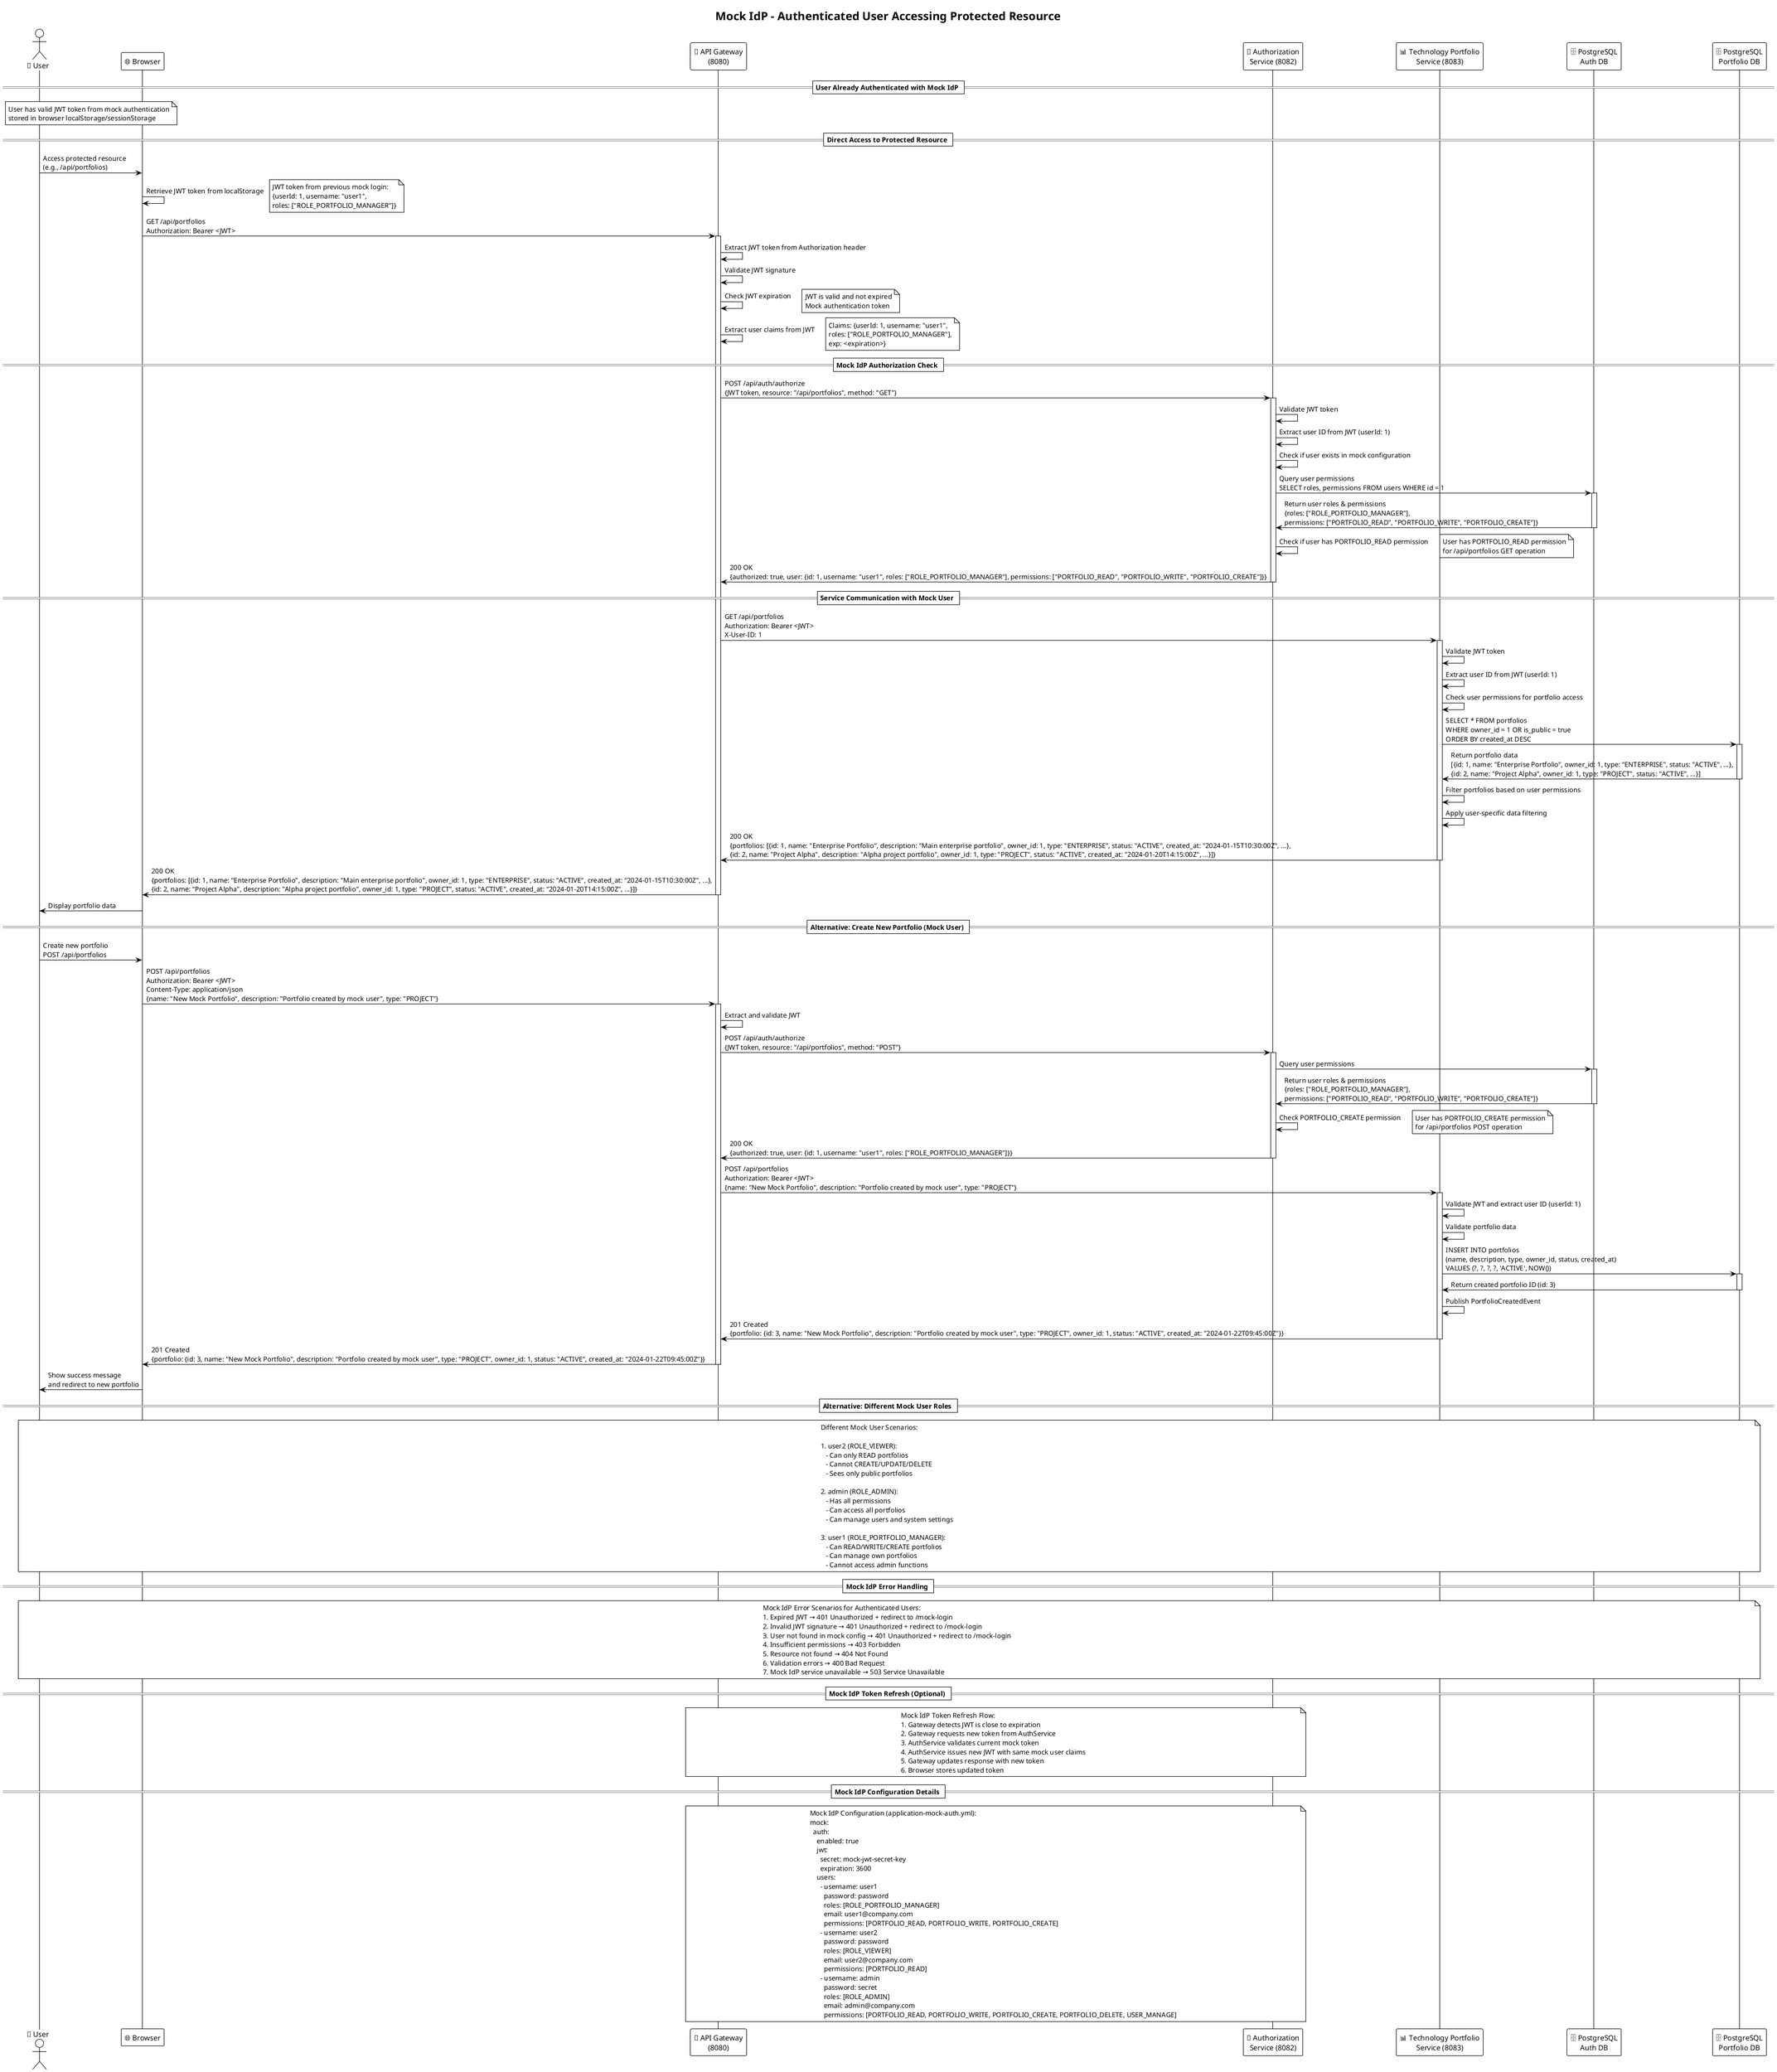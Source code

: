 @startuml Mock IdP - Authenticated User Flow
!theme plain
title Mock IdP - Authenticated User Accessing Protected Resource

actor User as "👤 User"
participant "🌐 Browser" as Browser
participant "🚪 API Gateway\n(8080)" as Gateway
participant "🔐 Authorization\nService (8082)" as AuthService
participant "📊 Technology Portfolio\nService (8083)" as PortfolioService
participant "🗄️ PostgreSQL\nAuth DB" as AuthDB
participant "🗄️ PostgreSQL\nPortfolio DB" as PortfolioDB

== User Already Authenticated with Mock IdP ==
note over User, Browser: User has valid JWT token from mock authentication\nstored in browser localStorage/sessionStorage

== Direct Access to Protected Resource ==
User -> Browser: Access protected resource\n(e.g., /api/portfolios)
Browser -> Browser: Retrieve JWT token from localStorage
note right: JWT token from previous mock login:\n{userId: 1, username: "user1",\nroles: ["ROLE_PORTFOLIO_MANAGER"]}

Browser -> Gateway: GET /api/portfolios\nAuthorization: Bearer <JWT>
activate Gateway

Gateway -> Gateway: Extract JWT token from Authorization header
Gateway -> Gateway: Validate JWT signature
Gateway -> Gateway: Check JWT expiration
note right: JWT is valid and not expired\nMock authentication token

Gateway -> Gateway: Extract user claims from JWT
note right: Claims: {userId: 1, username: "user1",\nroles: ["ROLE_PORTFOLIO_MANAGER"],\nexp: <expiration>}

== Mock IdP Authorization Check ==
Gateway -> AuthService: POST /api/auth/authorize\n{JWT token, resource: "/api/portfolios", method: "GET"}
activate AuthService

AuthService -> AuthService: Validate JWT token
AuthService -> AuthService: Extract user ID from JWT (userId: 1)
AuthService -> AuthService: Check if user exists in mock configuration

AuthService -> AuthDB: Query user permissions\nSELECT roles, permissions FROM users WHERE id = 1
activate AuthDB
AuthDB -> AuthService: Return user roles & permissions\n{roles: ["ROLE_PORTFOLIO_MANAGER"],\npermissions: ["PORTFOLIO_READ", "PORTFOLIO_WRITE", "PORTFOLIO_CREATE"]}
deactivate AuthDB

AuthService -> AuthService: Check if user has PORTFOLIO_READ permission
note right: User has PORTFOLIO_READ permission\nfor /api/portfolios GET operation

AuthService -> Gateway: 200 OK\n{authorized: true, user: {id: 1, username: "user1", roles: ["ROLE_PORTFOLIO_MANAGER"], permissions: ["PORTFOLIO_READ", "PORTFOLIO_WRITE", "PORTFOLIO_CREATE"]}}
deactivate AuthService

== Service Communication with Mock User ==
Gateway -> PortfolioService: GET /api/portfolios\nAuthorization: Bearer <JWT>\nX-User-ID: 1
activate PortfolioService

PortfolioService -> PortfolioService: Validate JWT token
PortfolioService -> PortfolioService: Extract user ID from JWT (userId: 1)
PortfolioService -> PortfolioService: Check user permissions for portfolio access

PortfolioService -> PortfolioDB: SELECT * FROM portfolios\nWHERE owner_id = 1 OR is_public = true\nORDER BY created_at DESC
activate PortfolioDB
PortfolioDB -> PortfolioService: Return portfolio data\n[{id: 1, name: "Enterprise Portfolio", owner_id: 1, type: "ENTERPRISE", status: "ACTIVE", ...},\n{id: 2, name: "Project Alpha", owner_id: 1, type: "PROJECT", status: "ACTIVE", ...}]
deactivate PortfolioDB

PortfolioService -> PortfolioService: Filter portfolios based on user permissions
PortfolioService -> PortfolioService: Apply user-specific data filtering
PortfolioService -> Gateway: 200 OK\n{portfolios: [{id: 1, name: "Enterprise Portfolio", description: "Main enterprise portfolio", owner_id: 1, type: "ENTERPRISE", status: "ACTIVE", created_at: "2024-01-15T10:30:00Z", ...},\n{id: 2, name: "Project Alpha", description: "Alpha project portfolio", owner_id: 1, type: "PROJECT", status: "ACTIVE", created_at: "2024-01-20T14:15:00Z", ...}]}
deactivate PortfolioService

Gateway -> Browser: 200 OK\n{portfolios: [{id: 1, name: "Enterprise Portfolio", description: "Main enterprise portfolio", owner_id: 1, type: "ENTERPRISE", status: "ACTIVE", created_at: "2024-01-15T10:30:00Z", ...},\n{id: 2, name: "Project Alpha", description: "Alpha project portfolio", owner_id: 1, type: "PROJECT", status: "ACTIVE", created_at: "2024-01-20T14:15:00Z", ...}]}
deactivate Gateway

Browser -> User: Display portfolio data

== Alternative: Create New Portfolio (Mock User) ==
User -> Browser: Create new portfolio\nPOST /api/portfolios
Browser -> Gateway: POST /api/portfolios\nAuthorization: Bearer <JWT>\nContent-Type: application/json\n{name: "New Mock Portfolio", description: "Portfolio created by mock user", type: "PROJECT"}
activate Gateway

Gateway -> Gateway: Extract and validate JWT
Gateway -> AuthService: POST /api/auth/authorize\n{JWT token, resource: "/api/portfolios", method: "POST"}
activate AuthService

AuthService -> AuthDB: Query user permissions
activate AuthDB
AuthDB -> AuthService: Return user roles & permissions\n{roles: ["ROLE_PORTFOLIO_MANAGER"],\npermissions: ["PORTFOLIO_READ", "PORTFOLIO_WRITE", "PORTFOLIO_CREATE"]}
deactivate AuthDB

AuthService -> AuthService: Check PORTFOLIO_CREATE permission
note right: User has PORTFOLIO_CREATE permission\nfor /api/portfolios POST operation

AuthService -> Gateway: 200 OK\n{authorized: true, user: {id: 1, username: "user1", roles: ["ROLE_PORTFOLIO_MANAGER"]}}
deactivate AuthService

Gateway -> PortfolioService: POST /api/portfolios\nAuthorization: Bearer <JWT>\n{name: "New Mock Portfolio", description: "Portfolio created by mock user", type: "PROJECT"}
activate PortfolioService

PortfolioService -> PortfolioService: Validate JWT and extract user ID (userId: 1)
PortfolioService -> PortfolioService: Validate portfolio data
PortfolioService -> PortfolioDB: INSERT INTO portfolios\n(name, description, type, owner_id, status, created_at)\nVALUES (?, ?, ?, ?, 'ACTIVE', NOW())
activate PortfolioDB
PortfolioDB -> PortfolioService: Return created portfolio ID (id: 3)
deactivate PortfolioDB

PortfolioService -> PortfolioService: Publish PortfolioCreatedEvent
PortfolioService -> Gateway: 201 Created\n{portfolio: {id: 3, name: "New Mock Portfolio", description: "Portfolio created by mock user", type: "PROJECT", owner_id: 1, status: "ACTIVE", created_at: "2024-01-22T09:45:00Z"}}
deactivate PortfolioService

Gateway -> Browser: 201 Created\n{portfolio: {id: 3, name: "New Mock Portfolio", description: "Portfolio created by mock user", type: "PROJECT", owner_id: 1, status: "ACTIVE", created_at: "2024-01-22T09:45:00Z"}}
deactivate Gateway

Browser -> User: Show success message\nand redirect to new portfolio

== Alternative: Different Mock User Roles ==
note over User, PortfolioDB
Different Mock User Scenarios:

1. user2 (ROLE_VIEWER):
   - Can only READ portfolios
   - Cannot CREATE/UPDATE/DELETE
   - Sees only public portfolios

2. admin (ROLE_ADMIN):
   - Has all permissions
   - Can access all portfolios
   - Can manage users and system settings

3. user1 (ROLE_PORTFOLIO_MANAGER):
   - Can READ/WRITE/CREATE portfolios
   - Can manage own portfolios
   - Cannot access admin functions
end note

== Mock IdP Error Handling ==
note over User, PortfolioDB
Mock IdP Error Scenarios for Authenticated Users:
1. Expired JWT → 401 Unauthorized + redirect to /mock-login
2. Invalid JWT signature → 401 Unauthorized + redirect to /mock-login
3. User not found in mock config → 401 Unauthorized + redirect to /mock-login
4. Insufficient permissions → 403 Forbidden
5. Resource not found → 404 Not Found
6. Validation errors → 400 Bad Request
7. Mock IdP service unavailable → 503 Service Unavailable
end note

== Mock IdP Token Refresh (Optional) ==
note over Gateway, AuthService
Mock IdP Token Refresh Flow:
1. Gateway detects JWT is close to expiration
2. Gateway requests new token from AuthService
3. AuthService validates current mock token
4. AuthService issues new JWT with same mock user claims
5. Gateway updates response with new token
6. Browser stores updated token
end note

== Mock IdP Configuration Details ==
note over Gateway, AuthService
Mock IdP Configuration (application-mock-auth.yml):
mock:
  auth:
    enabled: true
    jwt:
      secret: mock-jwt-secret-key
      expiration: 3600
    users:
      - username: user1
        password: password
        roles: [ROLE_PORTFOLIO_MANAGER]
        email: user1@company.com
        permissions: [PORTFOLIO_READ, PORTFOLIO_WRITE, PORTFOLIO_CREATE]
      - username: user2
        password: password
        roles: [ROLE_VIEWER]
        email: user2@company.com
        permissions: [PORTFOLIO_READ]
      - username: admin
        password: secret
        roles: [ROLE_ADMIN]
        email: admin@company.com
        permissions: [PORTFOLIO_READ, PORTFOLIO_WRITE, PORTFOLIO_CREATE, PORTFOLIO_DELETE, USER_MANAGE]
end note

@enduml 